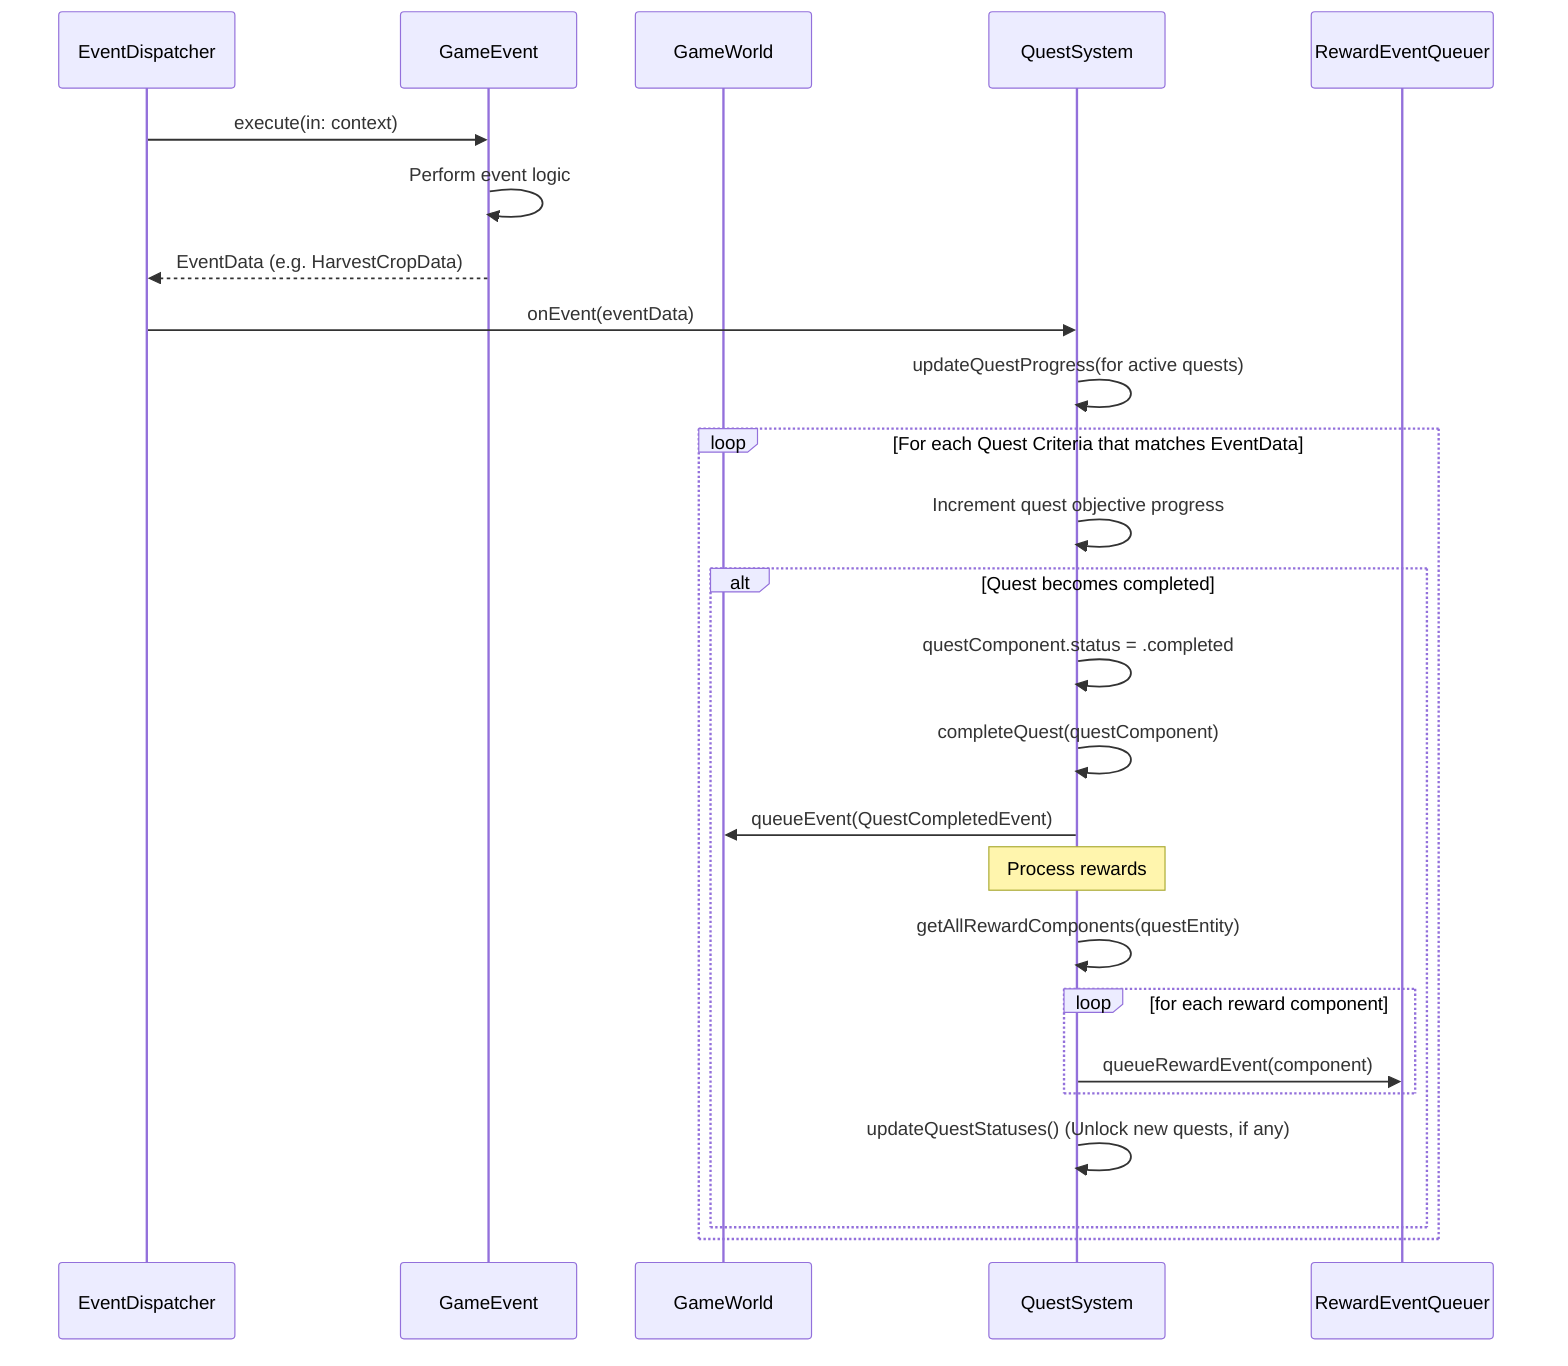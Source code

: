 sequenceDiagram
    participant ED as EventDispatcher
    participant GE as GameEvent
    participant GW as GameWorld
    participant QS as QuestSystem
    participant RQ as RewardEventQueuer
    
    ED->>GE: execute(in: context)
    GE->>GE: Perform event logic
    GE-->>ED: EventData (e.g. HarvestCropData)
    ED->>QS: onEvent(eventData)
    
    
    QS->>QS: updateQuestProgress(for active quests)
    loop For each Quest Criteria that matches EventData
        QS->>QS: Increment quest objective progress
        alt Quest becomes completed
            QS->>QS: questComponent.status = .completed
            QS->>QS: completeQuest(questComponent)
            QS->>GW: queueEvent(QuestCompletedEvent)
            
            note over QS: Process rewards
            QS->>QS: getAllRewardComponents(questEntity)
            
            loop for each reward component
                QS->>RQ: queueRewardEvent(component)
            end
            
            QS->>QS: updateQuestStatuses() (Unlock new quests, if any)
        end
    end